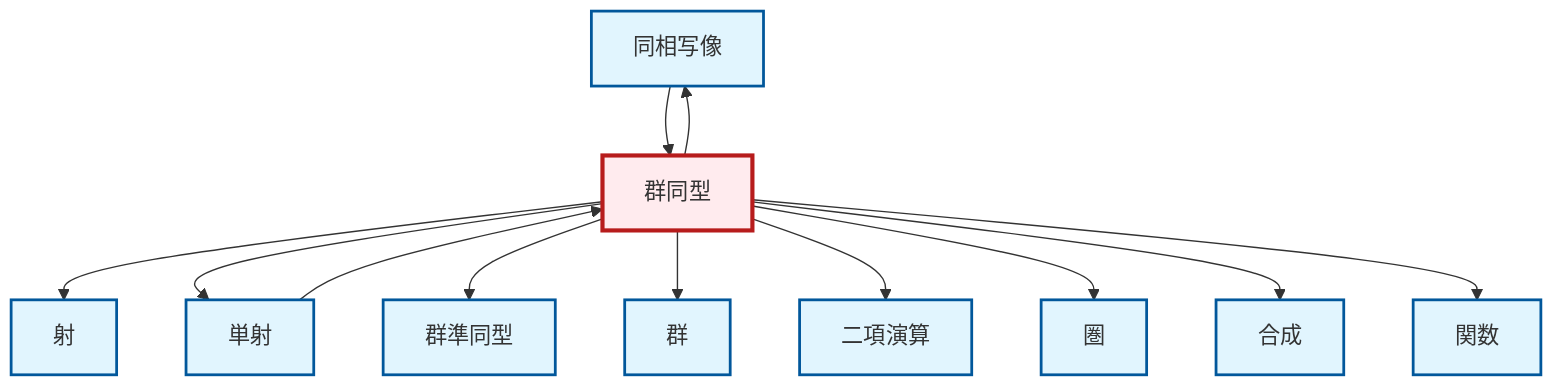 graph TD
    classDef definition fill:#e1f5fe,stroke:#01579b,stroke-width:2px
    classDef theorem fill:#f3e5f5,stroke:#4a148c,stroke-width:2px
    classDef axiom fill:#fff3e0,stroke:#e65100,stroke-width:2px
    classDef example fill:#e8f5e9,stroke:#1b5e20,stroke-width:2px
    classDef current fill:#ffebee,stroke:#b71c1c,stroke-width:3px
    def-morphism["射"]:::definition
    def-function["関数"]:::definition
    def-homeomorphism["同相写像"]:::definition
    def-group["群"]:::definition
    def-isomorphism["群同型"]:::definition
    def-category["圏"]:::definition
    def-composition["合成"]:::definition
    def-monomorphism["単射"]:::definition
    def-homomorphism["群準同型"]:::definition
    def-binary-operation["二項演算"]:::definition
    def-isomorphism --> def-morphism
    def-isomorphism --> def-monomorphism
    def-isomorphism --> def-homomorphism
    def-isomorphism --> def-group
    def-monomorphism --> def-isomorphism
    def-isomorphism --> def-binary-operation
    def-isomorphism --> def-category
    def-isomorphism --> def-composition
    def-homeomorphism --> def-isomorphism
    def-isomorphism --> def-homeomorphism
    def-isomorphism --> def-function
    class def-isomorphism current